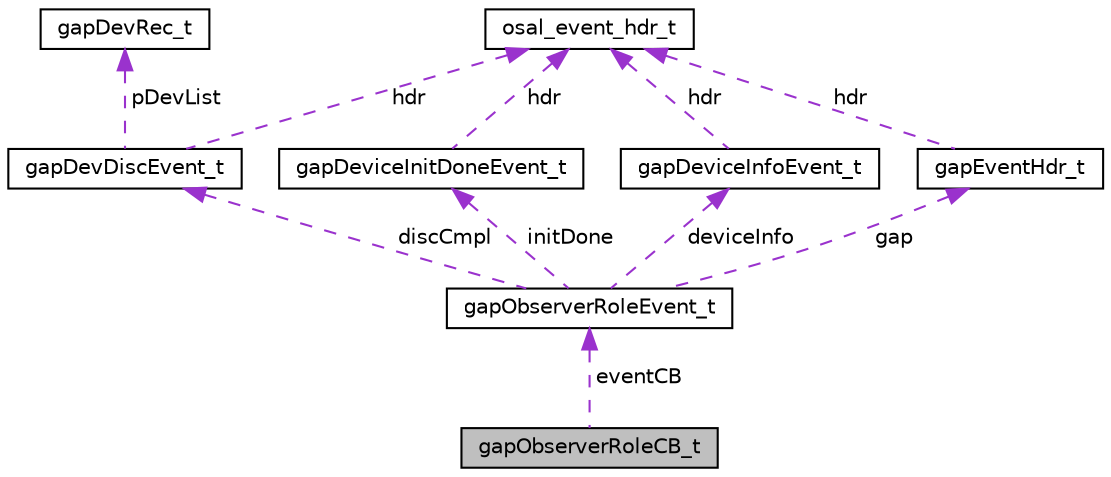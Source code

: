 digraph "gapObserverRoleCB_t"
{
  edge [fontname="Helvetica",fontsize="10",labelfontname="Helvetica",labelfontsize="10"];
  node [fontname="Helvetica",fontsize="10",shape=record];
  Node1 [label="gapObserverRoleCB_t",height=0.2,width=0.4,color="black", fillcolor="grey75", style="filled" fontcolor="black"];
  Node2 -> Node1 [dir="back",color="darkorchid3",fontsize="10",style="dashed",label=" eventCB" ,fontname="Helvetica"];
  Node2 [label="gapObserverRoleEvent_t",height=0.2,width=0.4,color="black", fillcolor="white", style="filled",URL="$uniongap_observer_role_event__t.html"];
  Node3 -> Node2 [dir="back",color="darkorchid3",fontsize="10",style="dashed",label=" gap" ,fontname="Helvetica"];
  Node3 [label="gapEventHdr_t",height=0.2,width=0.4,color="black", fillcolor="white", style="filled",URL="$structgap_event_hdr__t.html"];
  Node4 -> Node3 [dir="back",color="darkorchid3",fontsize="10",style="dashed",label=" hdr" ,fontname="Helvetica"];
  Node4 [label="osal_event_hdr_t",height=0.2,width=0.4,color="black", fillcolor="white", style="filled",URL="$structosal__event__hdr__t.html"];
  Node5 -> Node2 [dir="back",color="darkorchid3",fontsize="10",style="dashed",label=" discCmpl" ,fontname="Helvetica"];
  Node5 [label="gapDevDiscEvent_t",height=0.2,width=0.4,color="black", fillcolor="white", style="filled",URL="$structgap_dev_disc_event__t.html"];
  Node6 -> Node5 [dir="back",color="darkorchid3",fontsize="10",style="dashed",label=" pDevList" ,fontname="Helvetica"];
  Node6 [label="gapDevRec_t",height=0.2,width=0.4,color="black", fillcolor="white", style="filled",URL="$structgap_dev_rec__t.html"];
  Node4 -> Node5 [dir="back",color="darkorchid3",fontsize="10",style="dashed",label=" hdr" ,fontname="Helvetica"];
  Node7 -> Node2 [dir="back",color="darkorchid3",fontsize="10",style="dashed",label=" initDone" ,fontname="Helvetica"];
  Node7 [label="gapDeviceInitDoneEvent_t",height=0.2,width=0.4,color="black", fillcolor="white", style="filled",URL="$structgap_device_init_done_event__t.html"];
  Node4 -> Node7 [dir="back",color="darkorchid3",fontsize="10",style="dashed",label=" hdr" ,fontname="Helvetica"];
  Node8 -> Node2 [dir="back",color="darkorchid3",fontsize="10",style="dashed",label=" deviceInfo" ,fontname="Helvetica"];
  Node8 [label="gapDeviceInfoEvent_t",height=0.2,width=0.4,color="black", fillcolor="white", style="filled",URL="$structgap_device_info_event__t.html"];
  Node4 -> Node8 [dir="back",color="darkorchid3",fontsize="10",style="dashed",label=" hdr" ,fontname="Helvetica"];
}
